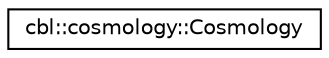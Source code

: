 digraph "Graphical Class Hierarchy"
{
  edge [fontname="Helvetica",fontsize="10",labelfontname="Helvetica",labelfontsize="10"];
  node [fontname="Helvetica",fontsize="10",shape=record];
  rankdir="LR";
  Node0 [label="cbl::cosmology::Cosmology",height=0.2,width=0.4,color="black", fillcolor="white", style="filled",URL="$d7/dc4/classcbl_1_1cosmology_1_1Cosmology.html",tooltip="The class Cosmology. "];
}
